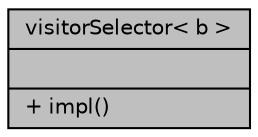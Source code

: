 digraph "visitorSelector&lt; b &gt;"
{
 // LATEX_PDF_SIZE
  edge [fontname="Helvetica",fontsize="10",labelfontname="Helvetica",labelfontsize="10"];
  node [fontname="Helvetica",fontsize="10",shape=record];
  Node1 [label="{visitorSelector\< b \>\n||+ impl()\l}",height=0.2,width=0.4,color="black", fillcolor="grey75", style="filled", fontcolor="black",tooltip=" "];
}
